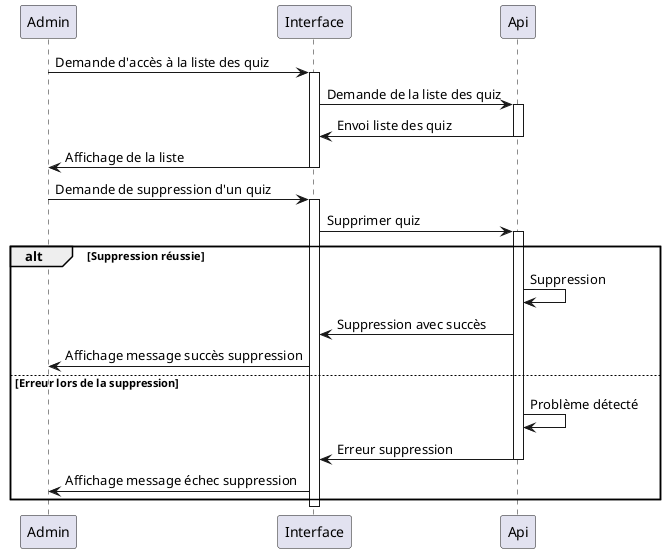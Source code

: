 @startuml Suppression quiz

participant Admin
participant Interface as front
participant Api

Admin -> front: Demande d'accès à la liste des quiz
activate front
front -> Api: Demande de la liste des quiz

activate Api
front <- Api: Envoi liste des quiz
deactivate Api

Admin <- front: Affichage de la liste
deactivate front

Admin -> front: Demande de suppression d'un quiz
activate front

front -> Api: Supprimer quiz
activate Api

alt Suppression réussie
    Api -> Api: Suppression
    front <- Api: Suppression avec succès
    Admin <- front: Affichage message succès suppression
else Erreur lors de la suppression
    Api -> Api: Problème détecté
    front <- Api: Erreur suppression
    deactivate Api
    Admin <- front: Affichage message échec suppression

end
deactivate front


@enduml